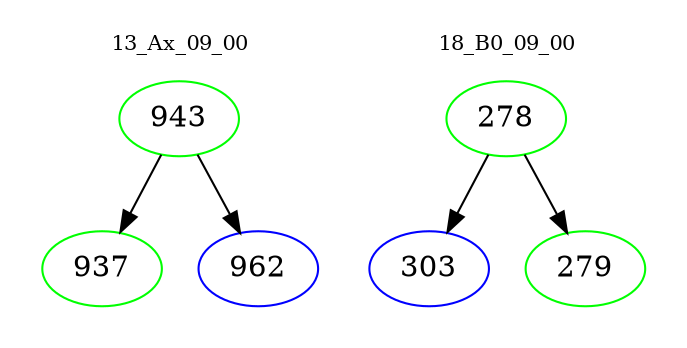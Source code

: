 digraph{
subgraph cluster_0 {
color = white
label = "13_Ax_09_00";
fontsize=10;
T0_943 [label="943", color="green"]
T0_943 -> T0_937 [color="black"]
T0_937 [label="937", color="green"]
T0_943 -> T0_962 [color="black"]
T0_962 [label="962", color="blue"]
}
subgraph cluster_1 {
color = white
label = "18_B0_09_00";
fontsize=10;
T1_278 [label="278", color="green"]
T1_278 -> T1_303 [color="black"]
T1_303 [label="303", color="blue"]
T1_278 -> T1_279 [color="black"]
T1_279 [label="279", color="green"]
}
}
